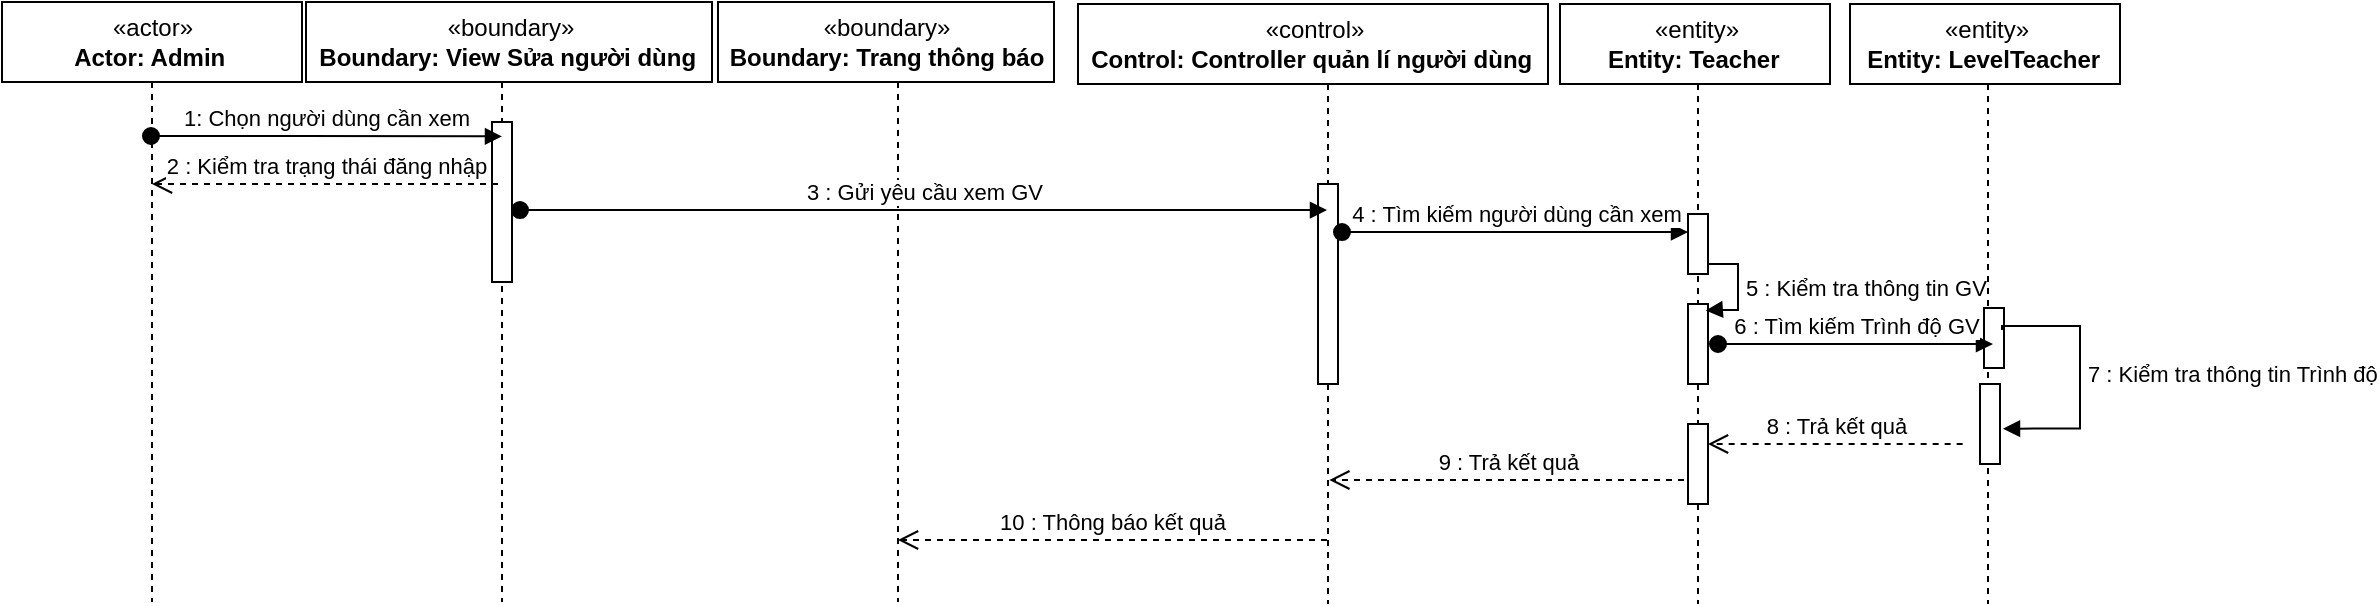 <mxfile version="14.5.3" type="github"><diagram name="Page-1" id="13e1069c-82ec-6db2-03f1-153e76fe0fe0"><mxGraphModel dx="925" dy="538" grid="1" gridSize="10" guides="1" tooltips="1" connect="1" arrows="1" fold="1" page="1" pageScale="1" pageWidth="1100" pageHeight="850" background="#ffffff" math="0" shadow="0"><root><mxCell id="0"/><mxCell id="1" parent="0"/><mxCell id="G0kBllWM4XBfNNBUBDi2-18" value=":Object" style="shape=umlLifeline;perimeter=lifelinePerimeter;whiteSpace=wrap;html=1;container=1;collapsible=0;recursiveResize=0;outlineConnect=0;" parent="1" vertex="1"><mxGeometry x="27" y="39" width="100" height="300" as="geometry"/></mxCell><mxCell id="G0kBllWM4XBfNNBUBDi2-16" value="«actor»&lt;br&gt;&lt;b&gt;Actor: Admin&amp;nbsp;&lt;/b&gt;" style="html=1;" parent="1" vertex="1"><mxGeometry x="2" y="39" width="150" height="40" as="geometry"/></mxCell><mxCell id="G0kBllWM4XBfNNBUBDi2-21" value=":Object" style="shape=umlLifeline;perimeter=lifelinePerimeter;whiteSpace=wrap;html=1;container=1;collapsible=0;recursiveResize=0;outlineConnect=0;" parent="1" vertex="1"><mxGeometry x="182" y="39" width="140" height="300" as="geometry"/></mxCell><mxCell id="G0kBllWM4XBfNNBUBDi2-22" value="«boundary»&lt;br&gt;&lt;b&gt;Boundary: View Sửa người dùng&amp;nbsp;&lt;/b&gt;" style="html=1;" parent="G0kBllWM4XBfNNBUBDi2-21" vertex="1"><mxGeometry x="-28" width="203" height="40" as="geometry"/></mxCell><mxCell id="G0kBllWM4XBfNNBUBDi2-32" value="" style="html=1;points=[];perimeter=orthogonalPerimeter;" parent="G0kBllWM4XBfNNBUBDi2-21" vertex="1"><mxGeometry x="65" y="60" width="10" height="80" as="geometry"/></mxCell><mxCell id="G0kBllWM4XBfNNBUBDi2-26" value=":Object" style="shape=umlLifeline;perimeter=lifelinePerimeter;whiteSpace=wrap;html=1;container=1;collapsible=0;recursiveResize=0;outlineConnect=0;" parent="1" vertex="1"><mxGeometry x="375" y="39" width="150" height="300" as="geometry"/></mxCell><mxCell id="G0kBllWM4XBfNNBUBDi2-27" value="«boundary»&lt;br&gt;&lt;b&gt;Boundary: Trang thông báo&lt;/b&gt;" style="html=1;" parent="G0kBllWM4XBfNNBUBDi2-26" vertex="1"><mxGeometry x="-15" width="168" height="40" as="geometry"/></mxCell><mxCell id="G0kBllWM4XBfNNBUBDi2-28" value=":Object" style="shape=umlLifeline;perimeter=lifelinePerimeter;whiteSpace=wrap;html=1;container=1;collapsible=0;recursiveResize=0;outlineConnect=0;" parent="1" vertex="1"><mxGeometry x="555" y="40" width="220" height="300" as="geometry"/></mxCell><mxCell id="G0kBllWM4XBfNNBUBDi2-29" value="«control»&lt;br&gt;&lt;b&gt;Control: Controller quản lí người dùng&amp;nbsp;&lt;/b&gt;" style="html=1;" parent="G0kBllWM4XBfNNBUBDi2-28" vertex="1"><mxGeometry x="-15" width="235" height="40" as="geometry"/></mxCell><mxCell id="PuFkgoadRzGWJXXDr4ic-1" value="" style="html=1;points=[];perimeter=orthogonalPerimeter;" parent="G0kBllWM4XBfNNBUBDi2-28" vertex="1"><mxGeometry x="105" y="90" width="10" height="100" as="geometry"/></mxCell><mxCell id="G0kBllWM4XBfNNBUBDi2-30" value=":Object" style="shape=umlLifeline;perimeter=lifelinePerimeter;whiteSpace=wrap;html=1;container=1;collapsible=0;recursiveResize=0;outlineConnect=0;" parent="1" vertex="1"><mxGeometry x="785" y="40" width="130" height="300" as="geometry"/></mxCell><mxCell id="G0kBllWM4XBfNNBUBDi2-31" value="«entity»&lt;br&gt;&lt;b&gt;Entity: Teacher&amp;nbsp;&lt;/b&gt;" style="html=1;" parent="G0kBllWM4XBfNNBUBDi2-30" vertex="1"><mxGeometry x="-4" width="135" height="40" as="geometry"/></mxCell><mxCell id="R5bM8_hLhjlkB18MUOeS-15" value="" style="html=1;points=[];perimeter=orthogonalPerimeter;" vertex="1" parent="G0kBllWM4XBfNNBUBDi2-30"><mxGeometry x="60" y="150" width="10" height="40" as="geometry"/></mxCell><mxCell id="R5bM8_hLhjlkB18MUOeS-17" value="" style="html=1;points=[];perimeter=orthogonalPerimeter;" vertex="1" parent="G0kBllWM4XBfNNBUBDi2-30"><mxGeometry x="60" y="210" width="10" height="40" as="geometry"/></mxCell><mxCell id="G0kBllWM4XBfNNBUBDi2-23" value="1: Chọn người dùng cần xem" style="html=1;verticalAlign=bottom;startArrow=oval;startFill=1;endArrow=block;startSize=8;entryX=0.5;entryY=0.09;entryDx=0;entryDy=0;entryPerimeter=0;" parent="1" target="G0kBllWM4XBfNNBUBDi2-32" edge="1"><mxGeometry width="60" relative="1" as="geometry"><mxPoint x="76.5" y="106" as="sourcePoint"/><mxPoint x="245.5" y="106" as="targetPoint"/><Array as="points"><mxPoint x="140" y="106"/></Array></mxGeometry></mxCell><mxCell id="DVAs7N8q5XkVekkUKqxM-1" value="2 : Kiểm tra trạng thái đăng nhập" style="html=1;verticalAlign=bottom;endArrow=open;dashed=1;endSize=8;" parent="1" target="G0kBllWM4XBfNNBUBDi2-18" edge="1"><mxGeometry relative="1" as="geometry"><mxPoint x="250" y="130" as="sourcePoint"/><mxPoint x="340" y="230" as="targetPoint"/><Array as="points"><mxPoint x="190" y="130"/></Array></mxGeometry></mxCell><mxCell id="DVAs7N8q5XkVekkUKqxM-8" value="9 : Trả kết quả" style="html=1;verticalAlign=bottom;endArrow=open;dashed=1;endSize=8;exitX=-0.3;exitY=0.375;exitDx=0;exitDy=0;exitPerimeter=0;" parent="1" edge="1"><mxGeometry relative="1" as="geometry"><mxPoint x="843.0" y="278" as="sourcePoint"/><mxPoint x="665.667" y="278" as="targetPoint"/></mxGeometry></mxCell><mxCell id="DVAs7N8q5XkVekkUKqxM-9" value="10 : Thông báo kết quả" style="html=1;verticalAlign=bottom;endArrow=open;dashed=1;endSize=8;" parent="1" edge="1"><mxGeometry relative="1" as="geometry"><mxPoint x="664.5" y="308" as="sourcePoint"/><mxPoint x="450" y="308" as="targetPoint"/></mxGeometry></mxCell><mxCell id="PuFkgoadRzGWJXXDr4ic-2" value="3 : Gửi yêu cầu xem GV" style="html=1;verticalAlign=bottom;startArrow=oval;startFill=1;endArrow=block;startSize=8;exitX=0.9;exitY=0.243;exitDx=0;exitDy=0;exitPerimeter=0;" parent="1" edge="1"><mxGeometry width="60" relative="1" as="geometry"><mxPoint x="261" y="143.01" as="sourcePoint"/><mxPoint x="664.5" y="143.01" as="targetPoint"/></mxGeometry></mxCell><mxCell id="R5bM8_hLhjlkB18MUOeS-7" value=":Object" style="shape=umlLifeline;perimeter=lifelinePerimeter;whiteSpace=wrap;html=1;container=1;collapsible=0;recursiveResize=0;outlineConnect=0;" vertex="1" parent="1"><mxGeometry x="930" y="40" width="130" height="300" as="geometry"/></mxCell><mxCell id="R5bM8_hLhjlkB18MUOeS-8" value="«entity»&lt;br&gt;&lt;b&gt;Entity: LevelTeacher&amp;nbsp;&lt;/b&gt;" style="html=1;" vertex="1" parent="R5bM8_hLhjlkB18MUOeS-7"><mxGeometry x="-4" width="135" height="40" as="geometry"/></mxCell><mxCell id="R5bM8_hLhjlkB18MUOeS-10" value="" style="html=1;points=[];perimeter=orthogonalPerimeter;" vertex="1" parent="R5bM8_hLhjlkB18MUOeS-7"><mxGeometry x="63" y="152" width="10" height="30" as="geometry"/></mxCell><mxCell id="G0kBllWM4XBfNNBUBDi2-37" value="" style="html=1;points=[];perimeter=orthogonalPerimeter;" parent="R5bM8_hLhjlkB18MUOeS-7" vertex="1"><mxGeometry x="61" y="190" width="10" height="40" as="geometry"/></mxCell><mxCell id="G0kBllWM4XBfNNBUBDi2-41" value="7 : Kiểm tra thông tin Trình độ" style="edgeStyle=orthogonalEdgeStyle;html=1;align=left;spacingLeft=2;endArrow=block;rounded=0;exitX=0.9;exitY=0.367;exitDx=0;exitDy=0;exitPerimeter=0;entryX=1.15;entryY=0.558;entryDx=0;entryDy=0;entryPerimeter=0;" parent="R5bM8_hLhjlkB18MUOeS-7" source="R5bM8_hLhjlkB18MUOeS-10" edge="1" target="G0kBllWM4XBfNNBUBDi2-37"><mxGeometry relative="1" as="geometry"><mxPoint x="70.0" y="135" as="sourcePoint"/><Array as="points"><mxPoint x="111" y="161"/><mxPoint x="111" y="212"/></Array><mxPoint x="82.5" y="212.12" as="targetPoint"/></mxGeometry></mxCell><mxCell id="PuFkgoadRzGWJXXDr4ic-4" value="" style="html=1;points=[];perimeter=orthogonalPerimeter;" parent="1" vertex="1"><mxGeometry x="845" y="145" width="10" height="30" as="geometry"/></mxCell><mxCell id="R5bM8_hLhjlkB18MUOeS-12" value="4 : Tìm kiếm người dùng cần xem" style="html=1;verticalAlign=bottom;startArrow=oval;startFill=1;endArrow=block;startSize=8;exitX=1.2;exitY=0.563;exitDx=0;exitDy=0;exitPerimeter=0;" edge="1" parent="1" target="PuFkgoadRzGWJXXDr4ic-4"><mxGeometry width="60" relative="1" as="geometry"><mxPoint x="672" y="154.04" as="sourcePoint"/><mxPoint x="884.5" y="154.04" as="targetPoint"/></mxGeometry></mxCell><mxCell id="R5bM8_hLhjlkB18MUOeS-13" value="6 : Tìm kiếm Trình độ GV" style="html=1;verticalAlign=bottom;startArrow=oval;startFill=1;endArrow=block;startSize=8;" edge="1" parent="1"><mxGeometry width="60" relative="1" as="geometry"><mxPoint x="860" y="210" as="sourcePoint"/><mxPoint x="997.5" y="210" as="targetPoint"/><Array as="points"><mxPoint x="980.5" y="210"/></Array></mxGeometry></mxCell><mxCell id="R5bM8_hLhjlkB18MUOeS-14" value="8 : Trả kết quả" style="html=1;verticalAlign=bottom;endArrow=open;dashed=1;endSize=8;exitX=-0.3;exitY=0.375;exitDx=0;exitDy=0;exitPerimeter=0;" edge="1" parent="1"><mxGeometry relative="1" as="geometry"><mxPoint x="982.33" y="260" as="sourcePoint"/><mxPoint x="855" y="260" as="targetPoint"/></mxGeometry></mxCell><mxCell id="R5bM8_hLhjlkB18MUOeS-16" value="5 : Kiểm tra thông tin GV" style="edgeStyle=orthogonalEdgeStyle;html=1;align=left;spacingLeft=2;endArrow=block;rounded=0;exitX=0.95;exitY=0.547;exitDx=0;exitDy=0;exitPerimeter=0;entryX=0.886;entryY=0.082;entryDx=0;entryDy=0;entryPerimeter=0;" edge="1" parent="1" target="R5bM8_hLhjlkB18MUOeS-15"><mxGeometry relative="1" as="geometry"><mxPoint x="855.0" y="170" as="sourcePoint"/><Array as="points"><mxPoint x="870" y="170"/><mxPoint x="870" y="193"/><mxPoint x="858" y="193"/></Array><mxPoint x="857.5" y="247.32" as="targetPoint"/></mxGeometry></mxCell></root></mxGraphModel></diagram></mxfile>